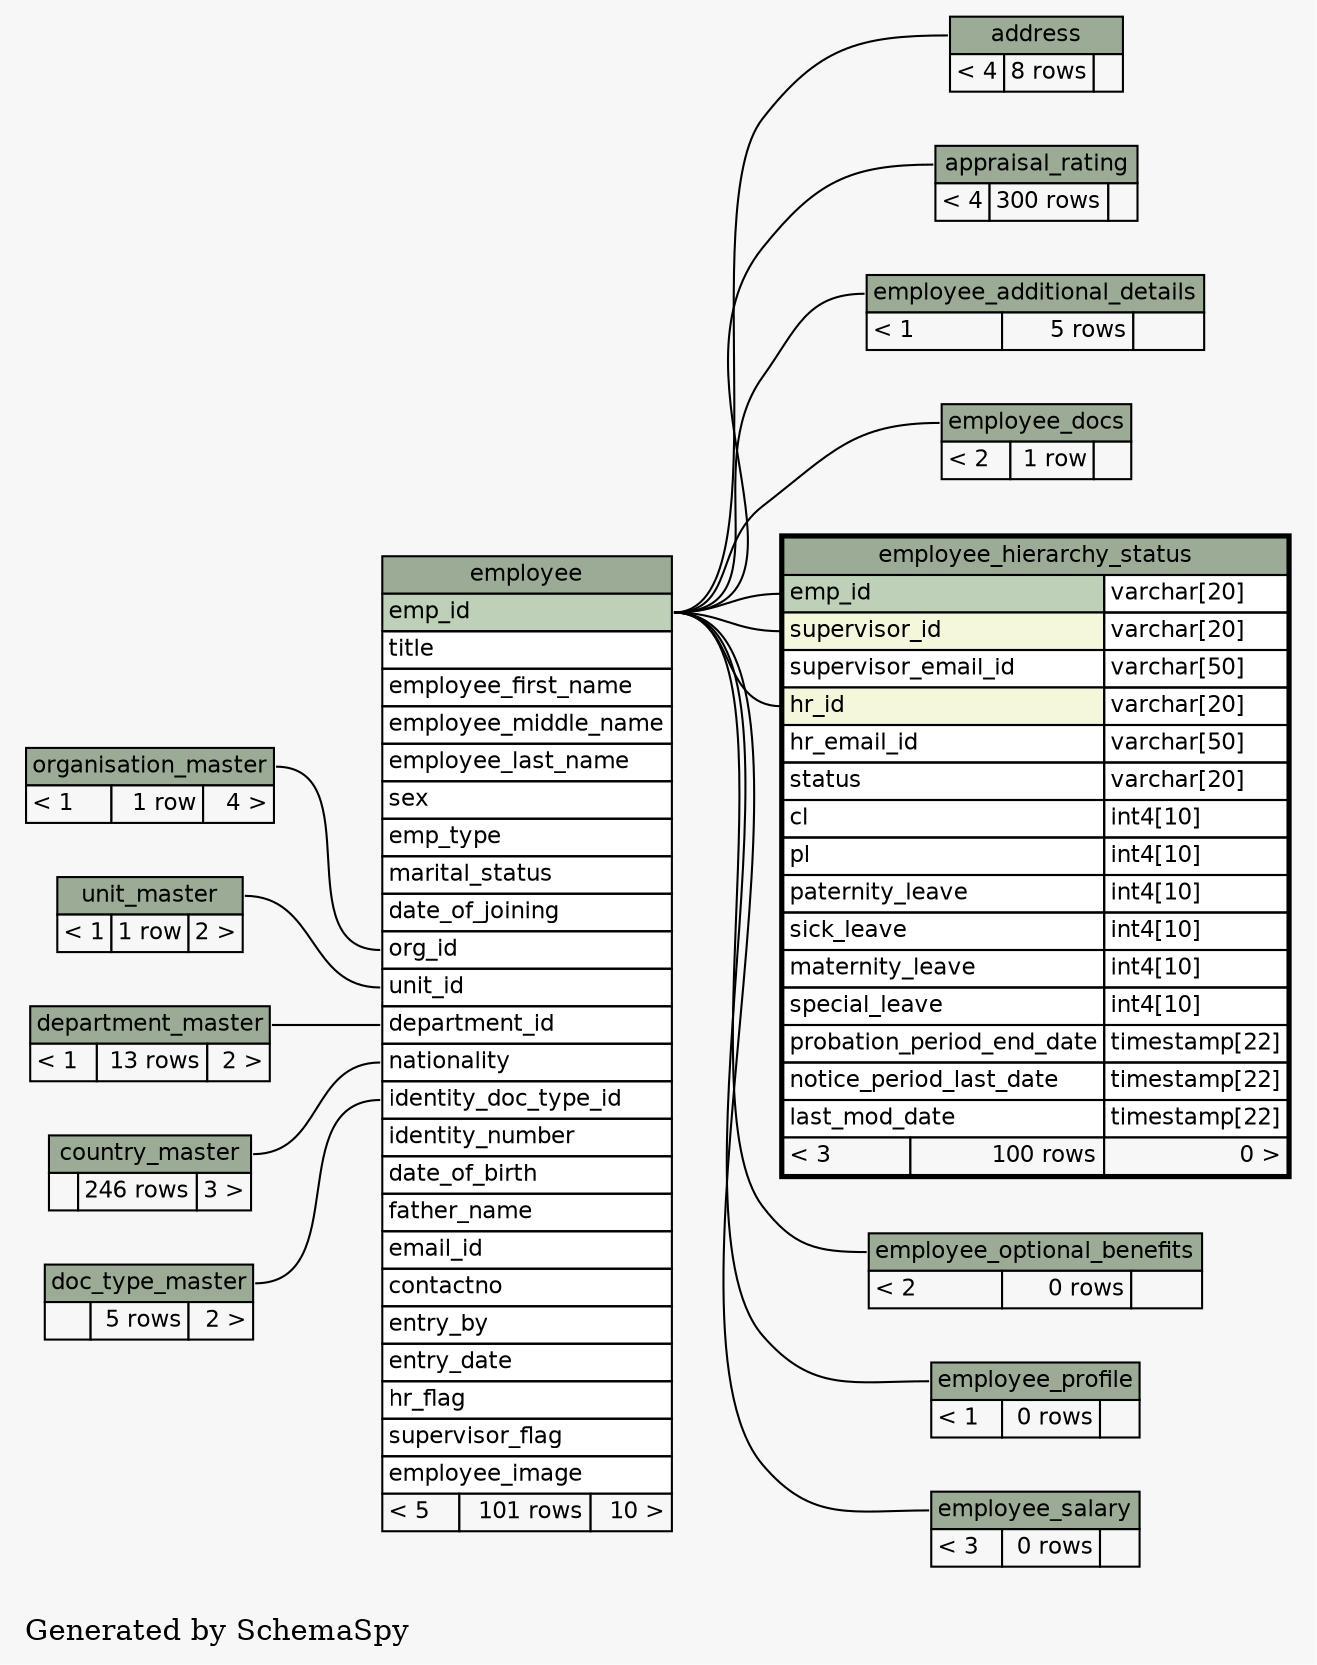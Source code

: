 // dot 2.38.0 on Windows 7 6.1
digraph "twoDegreesRelationshipsGraph" {
  graph [
    rankdir="RL"
    bgcolor="#f7f7f7"
    label="\nGenerated by SchemaSpy"
    labeljust="l"
  ];
  node [
    fontname="Helvetica"
    fontsize="11"
    shape="plaintext"
  ];
  edge [
    arrowsize="0.8"
  ];
  "address":"address.heading":w -> "employee":"emp_id":e [arrowtail=crowtee arrowhead=none];
  "appraisal_rating":"appraisal_rating.heading":w -> "employee":"emp_id":e [arrowtail=crowtee arrowhead=none];
  "employee":"department_id":w -> "department_master":"department_master.heading":e [arrowtail=crowodot arrowhead=none];
  "employee":"identity_doc_type_id":w -> "doc_type_master":"doc_type_master.heading":e [arrowtail=crowodot arrowhead=none];
  "employee":"nationality":w -> "country_master":"country_master.heading":e [arrowtail=crowodot arrowhead=none];
  "employee":"org_id":w -> "organisation_master":"organisation_master.heading":e [arrowtail=crowodot arrowhead=none];
  "employee":"unit_id":w -> "unit_master":"unit_master.heading":e [arrowtail=crowodot arrowhead=none];
  "employee_additional_details":"employee_additional_details.heading":w -> "employee":"emp_id":e [arrowtail=tee arrowhead=none];
  "employee_docs":"employee_docs.heading":w -> "employee":"emp_id":e [arrowtail=crowodot arrowhead=none];
  "employee_hierarchy_status":"emp_id":w -> "employee":"emp_id":e [arrowtail=tee arrowhead=none];
  "employee_hierarchy_status":"hr_id":w -> "employee":"emp_id":e [arrowtail=crowodot arrowhead=none];
  "employee_hierarchy_status":"supervisor_id":w -> "employee":"emp_id":e [arrowtail=crowodot arrowhead=none];
  "employee_optional_benefits":"employee_optional_benefits.heading":w -> "employee":"emp_id":e [arrowtail=crowodot arrowhead=none];
  "employee_profile":"employee_profile.heading":w -> "employee":"emp_id":e [arrowtail=tee arrowhead=none];
  "employee_salary":"employee_salary.heading":w -> "employee":"emp_id":e [arrowtail=crowtee arrowhead=none];
  "address" [
    label=<
    <TABLE BORDER="0" CELLBORDER="1" CELLSPACING="0" BGCOLOR="#ffffff">
      <TR><TD PORT="address.heading" COLSPAN="3" BGCOLOR="#9bab96" ALIGN="CENTER">address</TD></TR>
      <TR><TD ALIGN="LEFT" BGCOLOR="#f7f7f7">&lt; 4</TD><TD ALIGN="RIGHT" BGCOLOR="#f7f7f7">8 rows</TD><TD ALIGN="RIGHT" BGCOLOR="#f7f7f7">  </TD></TR>
    </TABLE>>
    URL="address.html#graph"
    tooltip="address"
  ];
  "appraisal_rating" [
    label=<
    <TABLE BORDER="0" CELLBORDER="1" CELLSPACING="0" BGCOLOR="#ffffff">
      <TR><TD PORT="appraisal_rating.heading" COLSPAN="3" BGCOLOR="#9bab96" ALIGN="CENTER">appraisal_rating</TD></TR>
      <TR><TD ALIGN="LEFT" BGCOLOR="#f7f7f7">&lt; 4</TD><TD ALIGN="RIGHT" BGCOLOR="#f7f7f7">300 rows</TD><TD ALIGN="RIGHT" BGCOLOR="#f7f7f7">  </TD></TR>
    </TABLE>>
    URL="appraisal_rating.html#graph"
    tooltip="appraisal_rating"
  ];
  "country_master" [
    label=<
    <TABLE BORDER="0" CELLBORDER="1" CELLSPACING="0" BGCOLOR="#ffffff">
      <TR><TD PORT="country_master.heading" COLSPAN="3" BGCOLOR="#9bab96" ALIGN="CENTER">country_master</TD></TR>
      <TR><TD ALIGN="LEFT" BGCOLOR="#f7f7f7">  </TD><TD ALIGN="RIGHT" BGCOLOR="#f7f7f7">246 rows</TD><TD ALIGN="RIGHT" BGCOLOR="#f7f7f7">3 &gt;</TD></TR>
    </TABLE>>
    URL="country_master.html#graph"
    tooltip="country_master"
  ];
  "department_master" [
    label=<
    <TABLE BORDER="0" CELLBORDER="1" CELLSPACING="0" BGCOLOR="#ffffff">
      <TR><TD PORT="department_master.heading" COLSPAN="3" BGCOLOR="#9bab96" ALIGN="CENTER">department_master</TD></TR>
      <TR><TD ALIGN="LEFT" BGCOLOR="#f7f7f7">&lt; 1</TD><TD ALIGN="RIGHT" BGCOLOR="#f7f7f7">13 rows</TD><TD ALIGN="RIGHT" BGCOLOR="#f7f7f7">2 &gt;</TD></TR>
    </TABLE>>
    URL="department_master.html#graph"
    tooltip="department_master"
  ];
  "doc_type_master" [
    label=<
    <TABLE BORDER="0" CELLBORDER="1" CELLSPACING="0" BGCOLOR="#ffffff">
      <TR><TD PORT="doc_type_master.heading" COLSPAN="3" BGCOLOR="#9bab96" ALIGN="CENTER">doc_type_master</TD></TR>
      <TR><TD ALIGN="LEFT" BGCOLOR="#f7f7f7">  </TD><TD ALIGN="RIGHT" BGCOLOR="#f7f7f7">5 rows</TD><TD ALIGN="RIGHT" BGCOLOR="#f7f7f7">2 &gt;</TD></TR>
    </TABLE>>
    URL="doc_type_master.html#graph"
    tooltip="doc_type_master"
  ];
  "employee" [
    label=<
    <TABLE BORDER="0" CELLBORDER="1" CELLSPACING="0" BGCOLOR="#ffffff">
      <TR><TD PORT="employee.heading" COLSPAN="3" BGCOLOR="#9bab96" ALIGN="CENTER">employee</TD></TR>
      <TR><TD PORT="emp_id" COLSPAN="3" BGCOLOR="#bed1b8" ALIGN="LEFT">emp_id</TD></TR>
      <TR><TD PORT="title" COLSPAN="3" ALIGN="LEFT">title</TD></TR>
      <TR><TD PORT="employee_first_name" COLSPAN="3" ALIGN="LEFT">employee_first_name</TD></TR>
      <TR><TD PORT="employee_middle_name" COLSPAN="3" ALIGN="LEFT">employee_middle_name</TD></TR>
      <TR><TD PORT="employee_last_name" COLSPAN="3" ALIGN="LEFT">employee_last_name</TD></TR>
      <TR><TD PORT="sex" COLSPAN="3" ALIGN="LEFT">sex</TD></TR>
      <TR><TD PORT="emp_type" COLSPAN="3" ALIGN="LEFT">emp_type</TD></TR>
      <TR><TD PORT="marital_status" COLSPAN="3" ALIGN="LEFT">marital_status</TD></TR>
      <TR><TD PORT="date_of_joining" COLSPAN="3" ALIGN="LEFT">date_of_joining</TD></TR>
      <TR><TD PORT="org_id" COLSPAN="3" ALIGN="LEFT">org_id</TD></TR>
      <TR><TD PORT="unit_id" COLSPAN="3" ALIGN="LEFT">unit_id</TD></TR>
      <TR><TD PORT="department_id" COLSPAN="3" ALIGN="LEFT">department_id</TD></TR>
      <TR><TD PORT="nationality" COLSPAN="3" ALIGN="LEFT">nationality</TD></TR>
      <TR><TD PORT="identity_doc_type_id" COLSPAN="3" ALIGN="LEFT">identity_doc_type_id</TD></TR>
      <TR><TD PORT="identity_number" COLSPAN="3" ALIGN="LEFT">identity_number</TD></TR>
      <TR><TD PORT="date_of_birth" COLSPAN="3" ALIGN="LEFT">date_of_birth</TD></TR>
      <TR><TD PORT="father_name" COLSPAN="3" ALIGN="LEFT">father_name</TD></TR>
      <TR><TD PORT="email_id" COLSPAN="3" ALIGN="LEFT">email_id</TD></TR>
      <TR><TD PORT="contactno" COLSPAN="3" ALIGN="LEFT">contactno</TD></TR>
      <TR><TD PORT="entry_by" COLSPAN="3" ALIGN="LEFT">entry_by</TD></TR>
      <TR><TD PORT="entry_date" COLSPAN="3" ALIGN="LEFT">entry_date</TD></TR>
      <TR><TD PORT="hr_flag" COLSPAN="3" ALIGN="LEFT">hr_flag</TD></TR>
      <TR><TD PORT="supervisor_flag" COLSPAN="3" ALIGN="LEFT">supervisor_flag</TD></TR>
      <TR><TD PORT="employee_image" COLSPAN="3" ALIGN="LEFT">employee_image</TD></TR>
      <TR><TD ALIGN="LEFT" BGCOLOR="#f7f7f7">&lt; 5</TD><TD ALIGN="RIGHT" BGCOLOR="#f7f7f7">101 rows</TD><TD ALIGN="RIGHT" BGCOLOR="#f7f7f7">10 &gt;</TD></TR>
    </TABLE>>
    URL="employee.html#graph"
    tooltip="employee"
  ];
  "employee_additional_details" [
    label=<
    <TABLE BORDER="0" CELLBORDER="1" CELLSPACING="0" BGCOLOR="#ffffff">
      <TR><TD PORT="employee_additional_details.heading" COLSPAN="3" BGCOLOR="#9bab96" ALIGN="CENTER">employee_additional_details</TD></TR>
      <TR><TD ALIGN="LEFT" BGCOLOR="#f7f7f7">&lt; 1</TD><TD ALIGN="RIGHT" BGCOLOR="#f7f7f7">5 rows</TD><TD ALIGN="RIGHT" BGCOLOR="#f7f7f7">  </TD></TR>
    </TABLE>>
    URL="employee_additional_details.html#graph"
    tooltip="employee_additional_details"
  ];
  "employee_docs" [
    label=<
    <TABLE BORDER="0" CELLBORDER="1" CELLSPACING="0" BGCOLOR="#ffffff">
      <TR><TD PORT="employee_docs.heading" COLSPAN="3" BGCOLOR="#9bab96" ALIGN="CENTER">employee_docs</TD></TR>
      <TR><TD ALIGN="LEFT" BGCOLOR="#f7f7f7">&lt; 2</TD><TD ALIGN="RIGHT" BGCOLOR="#f7f7f7">1 row</TD><TD ALIGN="RIGHT" BGCOLOR="#f7f7f7">  </TD></TR>
    </TABLE>>
    URL="employee_docs.html#graph"
    tooltip="employee_docs"
  ];
  "employee_hierarchy_status" [
    label=<
    <TABLE BORDER="2" CELLBORDER="1" CELLSPACING="0" BGCOLOR="#ffffff">
      <TR><TD PORT="employee_hierarchy_status.heading" COLSPAN="3" BGCOLOR="#9bab96" ALIGN="CENTER">employee_hierarchy_status</TD></TR>
      <TR><TD PORT="emp_id" COLSPAN="2" BGCOLOR="#bed1b8" ALIGN="LEFT">emp_id</TD><TD PORT="emp_id.type" ALIGN="LEFT">varchar[20]</TD></TR>
      <TR><TD PORT="supervisor_id" COLSPAN="2" BGCOLOR="#f4f7da" ALIGN="LEFT">supervisor_id</TD><TD PORT="supervisor_id.type" ALIGN="LEFT">varchar[20]</TD></TR>
      <TR><TD PORT="supervisor_email_id" COLSPAN="2" ALIGN="LEFT">supervisor_email_id</TD><TD PORT="supervisor_email_id.type" ALIGN="LEFT">varchar[50]</TD></TR>
      <TR><TD PORT="hr_id" COLSPAN="2" BGCOLOR="#f4f7da" ALIGN="LEFT">hr_id</TD><TD PORT="hr_id.type" ALIGN="LEFT">varchar[20]</TD></TR>
      <TR><TD PORT="hr_email_id" COLSPAN="2" ALIGN="LEFT">hr_email_id</TD><TD PORT="hr_email_id.type" ALIGN="LEFT">varchar[50]</TD></TR>
      <TR><TD PORT="status" COLSPAN="2" ALIGN="LEFT">status</TD><TD PORT="status.type" ALIGN="LEFT">varchar[20]</TD></TR>
      <TR><TD PORT="cl" COLSPAN="2" ALIGN="LEFT">cl</TD><TD PORT="cl.type" ALIGN="LEFT">int4[10]</TD></TR>
      <TR><TD PORT="pl" COLSPAN="2" ALIGN="LEFT">pl</TD><TD PORT="pl.type" ALIGN="LEFT">int4[10]</TD></TR>
      <TR><TD PORT="paternity_leave" COLSPAN="2" ALIGN="LEFT">paternity_leave</TD><TD PORT="paternity_leave.type" ALIGN="LEFT">int4[10]</TD></TR>
      <TR><TD PORT="sick_leave" COLSPAN="2" ALIGN="LEFT">sick_leave</TD><TD PORT="sick_leave.type" ALIGN="LEFT">int4[10]</TD></TR>
      <TR><TD PORT="maternity_leave" COLSPAN="2" ALIGN="LEFT">maternity_leave</TD><TD PORT="maternity_leave.type" ALIGN="LEFT">int4[10]</TD></TR>
      <TR><TD PORT="special_leave" COLSPAN="2" ALIGN="LEFT">special_leave</TD><TD PORT="special_leave.type" ALIGN="LEFT">int4[10]</TD></TR>
      <TR><TD PORT="probation_period_end_date" COLSPAN="2" ALIGN="LEFT">probation_period_end_date</TD><TD PORT="probation_period_end_date.type" ALIGN="LEFT">timestamp[22]</TD></TR>
      <TR><TD PORT="notice_period_last_date" COLSPAN="2" ALIGN="LEFT">notice_period_last_date</TD><TD PORT="notice_period_last_date.type" ALIGN="LEFT">timestamp[22]</TD></TR>
      <TR><TD PORT="last_mod_date" COLSPAN="2" ALIGN="LEFT">last_mod_date</TD><TD PORT="last_mod_date.type" ALIGN="LEFT">timestamp[22]</TD></TR>
      <TR><TD ALIGN="LEFT" BGCOLOR="#f7f7f7">&lt; 3</TD><TD ALIGN="RIGHT" BGCOLOR="#f7f7f7">100 rows</TD><TD ALIGN="RIGHT" BGCOLOR="#f7f7f7">0 &gt;</TD></TR>
    </TABLE>>
    URL="employee_hierarchy_status.html#"
    tooltip="employee_hierarchy_status"
  ];
  "employee_optional_benefits" [
    label=<
    <TABLE BORDER="0" CELLBORDER="1" CELLSPACING="0" BGCOLOR="#ffffff">
      <TR><TD PORT="employee_optional_benefits.heading" COLSPAN="3" BGCOLOR="#9bab96" ALIGN="CENTER">employee_optional_benefits</TD></TR>
      <TR><TD ALIGN="LEFT" BGCOLOR="#f7f7f7">&lt; 2</TD><TD ALIGN="RIGHT" BGCOLOR="#f7f7f7">0 rows</TD><TD ALIGN="RIGHT" BGCOLOR="#f7f7f7">  </TD></TR>
    </TABLE>>
    URL="employee_optional_benefits.html#graph"
    tooltip="employee_optional_benefits"
  ];
  "employee_profile" [
    label=<
    <TABLE BORDER="0" CELLBORDER="1" CELLSPACING="0" BGCOLOR="#ffffff">
      <TR><TD PORT="employee_profile.heading" COLSPAN="3" BGCOLOR="#9bab96" ALIGN="CENTER">employee_profile</TD></TR>
      <TR><TD ALIGN="LEFT" BGCOLOR="#f7f7f7">&lt; 1</TD><TD ALIGN="RIGHT" BGCOLOR="#f7f7f7">0 rows</TD><TD ALIGN="RIGHT" BGCOLOR="#f7f7f7">  </TD></TR>
    </TABLE>>
    URL="employee_profile.html#graph"
    tooltip="employee_profile"
  ];
  "employee_salary" [
    label=<
    <TABLE BORDER="0" CELLBORDER="1" CELLSPACING="0" BGCOLOR="#ffffff">
      <TR><TD PORT="employee_salary.heading" COLSPAN="3" BGCOLOR="#9bab96" ALIGN="CENTER">employee_salary</TD></TR>
      <TR><TD ALIGN="LEFT" BGCOLOR="#f7f7f7">&lt; 3</TD><TD ALIGN="RIGHT" BGCOLOR="#f7f7f7">0 rows</TD><TD ALIGN="RIGHT" BGCOLOR="#f7f7f7">  </TD></TR>
    </TABLE>>
    URL="employee_salary.html#graph"
    tooltip="employee_salary"
  ];
  "organisation_master" [
    label=<
    <TABLE BORDER="0" CELLBORDER="1" CELLSPACING="0" BGCOLOR="#ffffff">
      <TR><TD PORT="organisation_master.heading" COLSPAN="3" BGCOLOR="#9bab96" ALIGN="CENTER">organisation_master</TD></TR>
      <TR><TD ALIGN="LEFT" BGCOLOR="#f7f7f7">&lt; 1</TD><TD ALIGN="RIGHT" BGCOLOR="#f7f7f7">1 row</TD><TD ALIGN="RIGHT" BGCOLOR="#f7f7f7">4 &gt;</TD></TR>
    </TABLE>>
    URL="organisation_master.html#graph"
    tooltip="organisation_master"
  ];
  "unit_master" [
    label=<
    <TABLE BORDER="0" CELLBORDER="1" CELLSPACING="0" BGCOLOR="#ffffff">
      <TR><TD PORT="unit_master.heading" COLSPAN="3" BGCOLOR="#9bab96" ALIGN="CENTER">unit_master</TD></TR>
      <TR><TD ALIGN="LEFT" BGCOLOR="#f7f7f7">&lt; 1</TD><TD ALIGN="RIGHT" BGCOLOR="#f7f7f7">1 row</TD><TD ALIGN="RIGHT" BGCOLOR="#f7f7f7">2 &gt;</TD></TR>
    </TABLE>>
    URL="unit_master.html#graph"
    tooltip="unit_master"
  ];
}
